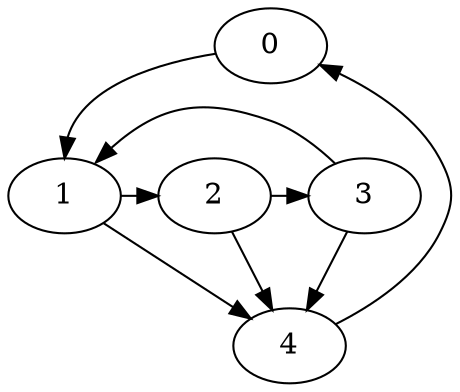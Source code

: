 digraph G {
size="8,10";
{ rank = same; 0; }

{ rank = same; 1; 2; 3; }

{ rank = same; 4; }

0->1[headport=n];
1->2;
2->3;
3->1[headport=ne];
1->4;
2->4;
3->4;
4->0;
}

